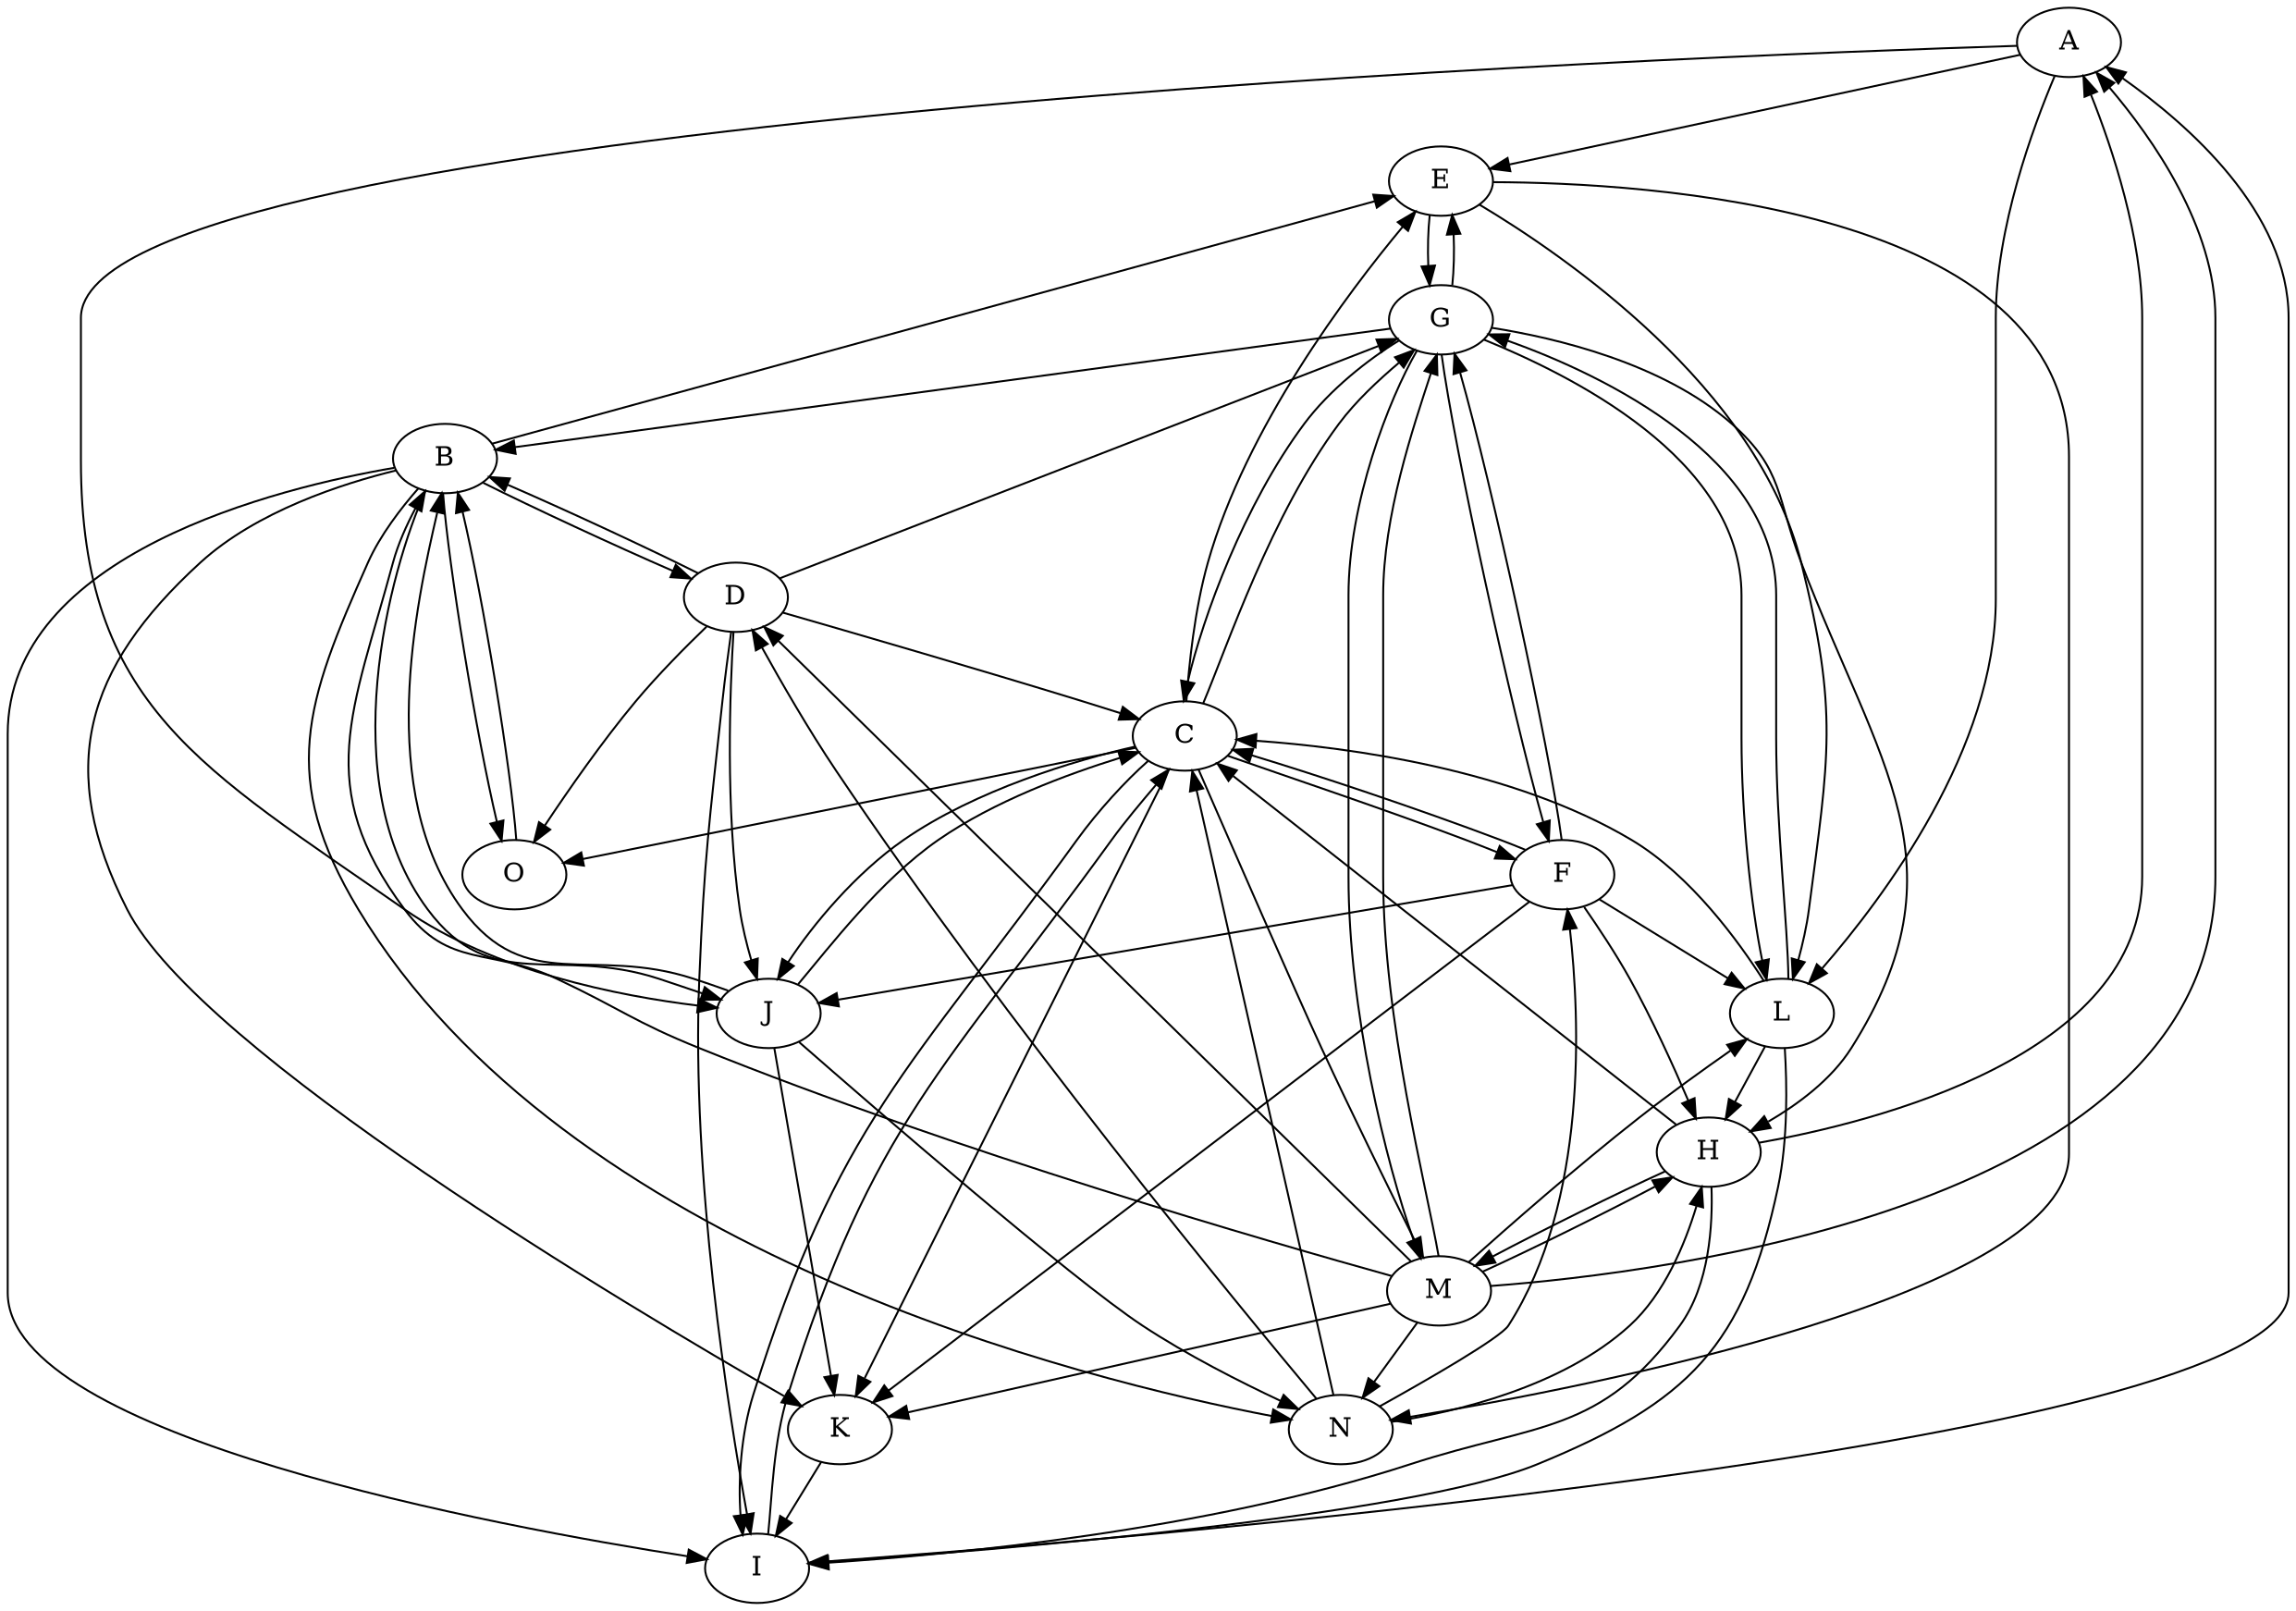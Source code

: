 strict digraph {
A;
B;
C;
D;
E;
F;
G;
H;
I;
J;
K;
L;
M;
N;
O;
A -> E [weight=1];
A -> J [weight=1];
A -> L [weight=1];
B -> D [weight=1];
B -> E [weight=1];
B -> I [weight=1];
B -> J [weight=1];
B -> K [weight=1];
B -> N [weight=1];
B -> O [weight=1];
C -> E [weight=1];
C -> F [weight=1];
C -> G [weight=1];
C -> I [weight=1];
C -> J [weight=1];
C -> K [weight=1];
C -> M [weight=1];
C -> O [weight=1];
D -> B [weight=1];
D -> C [weight=1];
D -> G [weight=1];
D -> I [weight=1];
D -> J [weight=1];
D -> O [weight=1];
E -> G [weight=1];
E -> L [weight=1];
E -> N [weight=1];
F -> C [weight=1];
F -> G [weight=1];
F -> H [weight=1];
F -> J [weight=1];
F -> K [weight=1];
F -> L [weight=1];
G -> B [weight=1];
G -> C [weight=1];
G -> E [weight=1];
G -> F [weight=1];
G -> H [weight=1];
G -> L [weight=1];
G -> M [weight=1];
H -> A [weight=1];
H -> C [weight=1];
H -> I [weight=1];
H -> M [weight=1];
I -> A [weight=1];
I -> C [weight=1];
J -> B [weight=1];
J -> C [weight=1];
J -> K [weight=1];
J -> N [weight=1];
K -> I [weight=1];
L -> C [weight=1];
L -> G [weight=1];
L -> H [weight=1];
L -> I [weight=1];
M -> A [weight=1];
M -> B [weight=1];
M -> D [weight=1];
M -> G [weight=1];
M -> H [weight=1];
M -> K [weight=1];
M -> L [weight=1];
M -> N [weight=1];
N -> C [weight=1];
N -> D [weight=1];
N -> F [weight=1];
N -> H [weight=1];
O -> B [weight=1];
}
